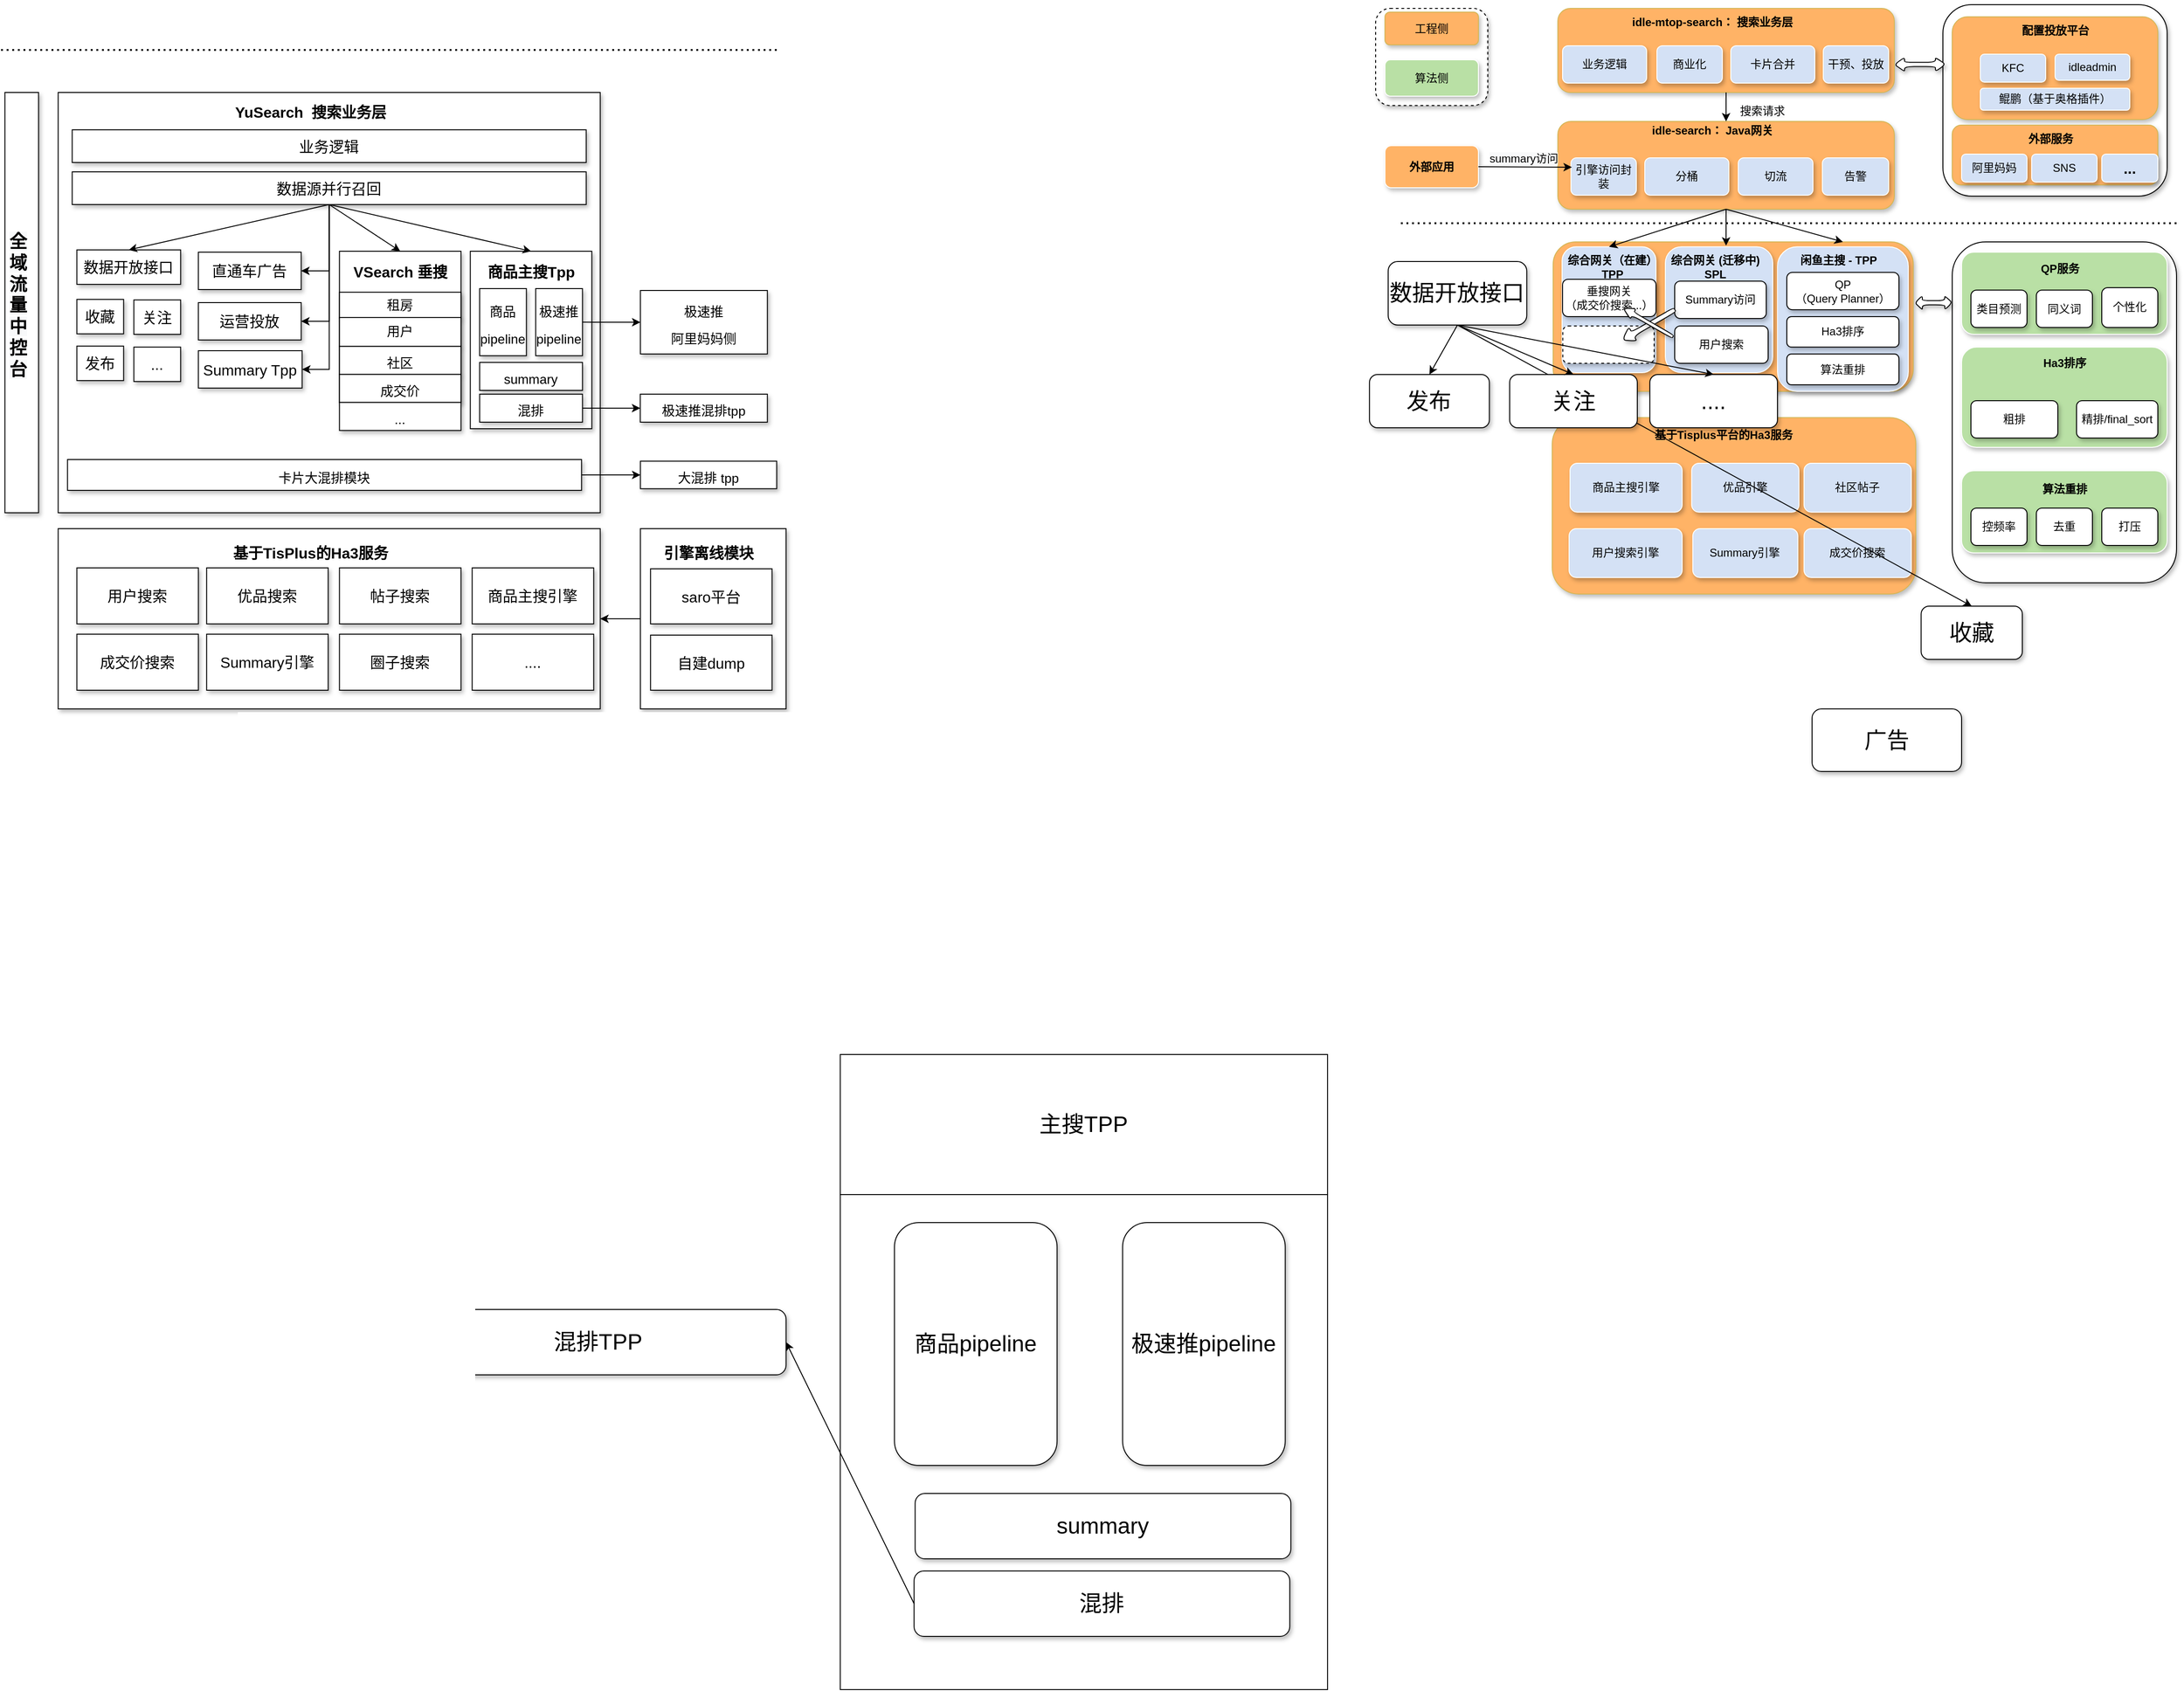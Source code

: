 <mxfile version="15.5.5" type="github">
  <diagram id="73XBl6DxMWSLZ-Mzj7Kj" name="Page-1">
    <mxGraphModel dx="3708" dy="1172" grid="1" gridSize="10" guides="1" tooltips="1" connect="1" arrows="1" fold="1" page="1" pageScale="1" pageWidth="827" pageHeight="1169" math="0" shadow="0">
      <root>
        <mxCell id="0" />
        <mxCell id="1" parent="0" />
        <mxCell id="z_ON2gfmLrtd9v5Lrf8q-1" value="" style="endArrow=none;dashed=1;html=1;strokeColor=#000000;strokeWidth=2;dashPattern=1 2;" edge="1" parent="1">
          <mxGeometry width="50" height="50" relative="1" as="geometry">
            <mxPoint x="-73" y="800" as="sourcePoint" />
            <mxPoint x="757" y="800" as="targetPoint" />
          </mxGeometry>
        </mxCell>
        <mxCell id="z_ON2gfmLrtd9v5Lrf8q-2" value="" style="rounded=1;whiteSpace=wrap;html=1;shadow=1;" vertex="1" parent="1">
          <mxGeometry x="507" y="566" width="240" height="205" as="geometry" />
        </mxCell>
        <mxCell id="z_ON2gfmLrtd9v5Lrf8q-3" value="" style="rounded=1;whiteSpace=wrap;html=1;shadow=1;dashed=1;" vertex="1" parent="1">
          <mxGeometry x="-100" y="570" width="120" height="104" as="geometry" />
        </mxCell>
        <mxCell id="z_ON2gfmLrtd9v5Lrf8q-145" value="" style="rounded=0;whiteSpace=wrap;html=1;shadow=1;fontSize=24;" vertex="1" parent="1">
          <mxGeometry x="-1509.74" y="660" width="580" height="450" as="geometry" />
        </mxCell>
        <mxCell id="z_ON2gfmLrtd9v5Lrf8q-4" value="" style="rounded=1;whiteSpace=wrap;html=1;shadow=1;" vertex="1" parent="1">
          <mxGeometry x="517" y="820" width="240" height="365" as="geometry" />
        </mxCell>
        <mxCell id="z_ON2gfmLrtd9v5Lrf8q-5" value="" style="rounded=1;whiteSpace=wrap;html=1;fillColor=#FFB366;strokeColor=#d6b656;shadow=1;" vertex="1" parent="1">
          <mxGeometry x="90" y="820" width="385.25" height="160" as="geometry" />
        </mxCell>
        <mxCell id="z_ON2gfmLrtd9v5Lrf8q-6" value="" style="rounded=1;whiteSpace=wrap;html=1;fillColor=#FFB366;strokeColor=#d6b656;shadow=1;" vertex="1" parent="1">
          <mxGeometry x="95" y="570" width="360" height="90" as="geometry" />
        </mxCell>
        <mxCell id="z_ON2gfmLrtd9v5Lrf8q-7" value="&lt;b&gt;idle-mtop-search： 搜索业务层&lt;/b&gt;" style="text;html=1;resizable=0;autosize=1;align=center;verticalAlign=middle;points=[];fillColor=none;strokeColor=none;rounded=0;shadow=1;" vertex="1" parent="1">
          <mxGeometry x="165" y="575" width="190" height="20" as="geometry" />
        </mxCell>
        <mxCell id="z_ON2gfmLrtd9v5Lrf8q-8" value="" style="rounded=1;whiteSpace=wrap;html=1;fillColor=#FFB366;strokeColor=#d6b656;shadow=1;" vertex="1" parent="1">
          <mxGeometry x="95" y="691" width="360" height="94" as="geometry" />
        </mxCell>
        <mxCell id="z_ON2gfmLrtd9v5Lrf8q-9" value="&lt;b&gt;idle-search： Java网关&lt;/b&gt;" style="text;html=1;resizable=0;autosize=1;align=center;verticalAlign=middle;points=[];fillColor=none;strokeColor=none;rounded=0;shadow=1;" vertex="1" parent="1">
          <mxGeometry x="190" y="691" width="140" height="20" as="geometry" />
        </mxCell>
        <mxCell id="z_ON2gfmLrtd9v5Lrf8q-10" value="算法侧" style="rounded=1;whiteSpace=wrap;html=1;fillColor=#B9E0A5;strokeColor=#FFFFFF;shadow=1;" vertex="1" parent="1">
          <mxGeometry x="-90" y="625" width="100" height="39" as="geometry" />
        </mxCell>
        <mxCell id="z_ON2gfmLrtd9v5Lrf8q-11" value="工程侧" style="rounded=1;whiteSpace=wrap;html=1;fillColor=#FFB366;strokeColor=#d6b656;shadow=1;" vertex="1" parent="1">
          <mxGeometry x="-90" y="574" width="100" height="35" as="geometry" />
        </mxCell>
        <mxCell id="z_ON2gfmLrtd9v5Lrf8q-12" value="卡片合并" style="rounded=1;whiteSpace=wrap;html=1;fillColor=#D4E1F5;strokeColor=#FFFFFF;shadow=1;" vertex="1" parent="1">
          <mxGeometry x="280" y="610" width="90" height="40" as="geometry" />
        </mxCell>
        <mxCell id="z_ON2gfmLrtd9v5Lrf8q-13" value="业务逻辑" style="rounded=1;whiteSpace=wrap;html=1;fillColor=#D4E1F5;strokeColor=#FFFFFF;shadow=1;" vertex="1" parent="1">
          <mxGeometry x="100" y="610" width="90" height="40" as="geometry" />
        </mxCell>
        <mxCell id="z_ON2gfmLrtd9v5Lrf8q-14" value="干预、投放" style="rounded=1;whiteSpace=wrap;html=1;fillColor=#D4E1F5;strokeColor=#FFFFFF;shadow=1;" vertex="1" parent="1">
          <mxGeometry x="379" y="610" width="70" height="40" as="geometry" />
        </mxCell>
        <mxCell id="z_ON2gfmLrtd9v5Lrf8q-15" value="商业化" style="rounded=1;whiteSpace=wrap;html=1;fillColor=#D4E1F5;strokeColor=#FFFFFF;shadow=1;" vertex="1" parent="1">
          <mxGeometry x="201" y="610" width="70" height="40" as="geometry" />
        </mxCell>
        <mxCell id="z_ON2gfmLrtd9v5Lrf8q-16" value="" style="rounded=1;whiteSpace=wrap;html=1;fillColor=#FFB366;strokeColor=#d6b656;shadow=1;" vertex="1" parent="1">
          <mxGeometry x="517" y="579" width="220" height="110" as="geometry" />
        </mxCell>
        <mxCell id="z_ON2gfmLrtd9v5Lrf8q-17" value="鲲鹏（基于奥格插件）" style="rounded=1;whiteSpace=wrap;html=1;fillColor=#D4E1F5;strokeColor=#FFFFFF;shadow=1;" vertex="1" parent="1">
          <mxGeometry x="547" y="655.5" width="160" height="23.5" as="geometry" />
        </mxCell>
        <mxCell id="z_ON2gfmLrtd9v5Lrf8q-18" value="&lt;b&gt;配置投放平台&lt;/b&gt;" style="text;html=1;resizable=0;autosize=1;align=center;verticalAlign=middle;points=[];fillColor=none;strokeColor=none;rounded=0;shadow=1;" vertex="1" parent="1">
          <mxGeometry x="582" y="584" width="90" height="20" as="geometry" />
        </mxCell>
        <mxCell id="z_ON2gfmLrtd9v5Lrf8q-19" value="idleadmin" style="rounded=1;whiteSpace=wrap;html=1;fillColor=#D4E1F5;strokeColor=#FFFFFF;shadow=1;" vertex="1" parent="1">
          <mxGeometry x="627" y="619" width="80" height="28" as="geometry" />
        </mxCell>
        <mxCell id="z_ON2gfmLrtd9v5Lrf8q-20" value="引擎访问封装" style="rounded=1;whiteSpace=wrap;html=1;fillColor=#D4E1F5;strokeColor=#FFFFFF;shadow=1;" vertex="1" parent="1">
          <mxGeometry x="109" y="730" width="70" height="40" as="geometry" />
        </mxCell>
        <mxCell id="z_ON2gfmLrtd9v5Lrf8q-21" value="分桶" style="rounded=1;whiteSpace=wrap;html=1;fillColor=#D4E1F5;strokeColor=#FFFFFF;shadow=1;" vertex="1" parent="1">
          <mxGeometry x="188" y="730" width="90" height="40" as="geometry" />
        </mxCell>
        <mxCell id="z_ON2gfmLrtd9v5Lrf8q-22" value="切流" style="rounded=1;whiteSpace=wrap;html=1;fillColor=#D4E1F5;strokeColor=#FFFFFF;shadow=1;" vertex="1" parent="1">
          <mxGeometry x="288" y="730" width="80" height="40" as="geometry" />
        </mxCell>
        <mxCell id="z_ON2gfmLrtd9v5Lrf8q-23" value="告警" style="rounded=1;whiteSpace=wrap;html=1;fillColor=#D4E1F5;strokeColor=#FFFFFF;shadow=1;" vertex="1" parent="1">
          <mxGeometry x="378" y="730" width="71" height="40" as="geometry" />
        </mxCell>
        <mxCell id="z_ON2gfmLrtd9v5Lrf8q-24" value="&lt;b&gt;外部应用&lt;/b&gt;" style="rounded=1;whiteSpace=wrap;html=1;fillColor=#FFB366;strokeColor=#FFFFFF;shadow=1;" vertex="1" parent="1">
          <mxGeometry x="-90" y="717" width="100" height="45" as="geometry" />
        </mxCell>
        <mxCell id="z_ON2gfmLrtd9v5Lrf8q-25" value="" style="endArrow=classic;html=1;exitX=1;exitY=0.5;exitDx=0;exitDy=0;" edge="1" parent="1" source="z_ON2gfmLrtd9v5Lrf8q-24">
          <mxGeometry width="50" height="50" relative="1" as="geometry">
            <mxPoint x="380" y="581" as="sourcePoint" />
            <mxPoint x="110" y="740" as="targetPoint" />
          </mxGeometry>
        </mxCell>
        <mxCell id="z_ON2gfmLrtd9v5Lrf8q-26" value="&lt;span style=&quot;color: rgb(0 , 0 , 0) ; font-family: &amp;#34;helvetica&amp;#34; ; font-size: 12px ; font-style: normal ; font-weight: 400 ; letter-spacing: normal ; text-align: center ; text-indent: 0px ; text-transform: none ; word-spacing: 0px ; background-color: rgb(248 , 249 , 250) ; display: inline ; float: none&quot;&gt;summary访问&lt;/span&gt;" style="text;whiteSpace=wrap;html=1;" vertex="1" parent="1">
          <mxGeometry x="20" y="717" width="90" height="30" as="geometry" />
        </mxCell>
        <mxCell id="z_ON2gfmLrtd9v5Lrf8q-27" value="" style="endArrow=classic;html=1;exitX=0.5;exitY=1;exitDx=0;exitDy=0;entryX=0.5;entryY=0;entryDx=0;entryDy=0;" edge="1" parent="1" source="z_ON2gfmLrtd9v5Lrf8q-6" target="z_ON2gfmLrtd9v5Lrf8q-8">
          <mxGeometry width="50" height="50" relative="1" as="geometry">
            <mxPoint x="380" y="700" as="sourcePoint" />
            <mxPoint x="430" y="650" as="targetPoint" />
          </mxGeometry>
        </mxCell>
        <mxCell id="z_ON2gfmLrtd9v5Lrf8q-28" value="&lt;span style=&quot;color: rgb(0 , 0 , 0) ; font-family: &amp;#34;helvetica&amp;#34; ; font-size: 12px ; font-style: normal ; font-weight: 400 ; letter-spacing: normal ; text-align: center ; text-indent: 0px ; text-transform: none ; word-spacing: 0px ; background-color: rgb(248 , 249 , 250) ; display: inline ; float: none&quot;&gt;搜索请求&lt;/span&gt;" style="text;whiteSpace=wrap;html=1;" vertex="1" parent="1">
          <mxGeometry x="288" y="666" width="90" height="30" as="geometry" />
        </mxCell>
        <mxCell id="z_ON2gfmLrtd9v5Lrf8q-29" value="" style="rounded=1;whiteSpace=wrap;html=1;fillColor=#D4E1F5;strokeColor=#FFFFFF;shadow=1;" vertex="1" parent="1">
          <mxGeometry x="330" y="825.25" width="140" height="154.75" as="geometry" />
        </mxCell>
        <mxCell id="z_ON2gfmLrtd9v5Lrf8q-30" value="&lt;b&gt;闲鱼主搜 - TPP&lt;/b&gt;" style="text;html=1;resizable=0;autosize=1;align=center;verticalAlign=middle;points=[];fillColor=none;strokeColor=none;rounded=0;shadow=1;" vertex="1" parent="1">
          <mxGeometry x="345" y="830" width="100" height="20" as="geometry" />
        </mxCell>
        <mxCell id="z_ON2gfmLrtd9v5Lrf8q-31" value="" style="rounded=1;whiteSpace=wrap;html=1;fillColor=#D4E1F5;strokeColor=#FFFFFF;shadow=1;" vertex="1" parent="1">
          <mxGeometry x="210" y="825.25" width="115" height="134.75" as="geometry" />
        </mxCell>
        <mxCell id="z_ON2gfmLrtd9v5Lrf8q-32" value="&lt;b&gt;综合网关 (迁移中)&lt;br&gt;SPL&lt;br&gt;&lt;/b&gt;" style="text;html=1;resizable=0;autosize=1;align=center;verticalAlign=middle;points=[];fillColor=none;strokeColor=none;rounded=0;shadow=1;" vertex="1" parent="1">
          <mxGeometry x="208" y="832" width="110" height="30" as="geometry" />
        </mxCell>
        <mxCell id="z_ON2gfmLrtd9v5Lrf8q-33" value="" style="rounded=1;whiteSpace=wrap;html=1;fillColor=#D4E1F5;shadow=1;strokeColor=#FFFFFF;" vertex="1" parent="1">
          <mxGeometry x="99.5" y="825.25" width="100.5" height="134.75" as="geometry" />
        </mxCell>
        <mxCell id="z_ON2gfmLrtd9v5Lrf8q-34" value="QP&lt;br&gt;（Query Planner）" style="rounded=1;whiteSpace=wrap;html=1;fillColor=#FFFFFF;strokeColor=#000000;shadow=1;" vertex="1" parent="1">
          <mxGeometry x="340" y="852.63" width="120" height="40" as="geometry" />
        </mxCell>
        <mxCell id="z_ON2gfmLrtd9v5Lrf8q-35" value="算法重排" style="rounded=1;whiteSpace=wrap;html=1;fillColor=#FFFFFF;strokeColor=#000000;shadow=1;" vertex="1" parent="1">
          <mxGeometry x="340" y="940" width="120" height="33" as="geometry" />
        </mxCell>
        <mxCell id="z_ON2gfmLrtd9v5Lrf8q-36" value="&lt;b&gt;综合网关（在建）&lt;br&gt;TPP&lt;/b&gt;" style="text;html=1;resizable=0;autosize=1;align=center;verticalAlign=middle;points=[];fillColor=none;strokeColor=none;rounded=0;shadow=1;" vertex="1" parent="1">
          <mxGeometry x="98" y="832" width="110" height="30" as="geometry" />
        </mxCell>
        <mxCell id="z_ON2gfmLrtd9v5Lrf8q-37" value="垂搜网关&lt;br&gt;（成交价搜索...）" style="rounded=1;whiteSpace=wrap;html=1;fillColor=#FFFFFF;strokeColor=#000000;shadow=1;" vertex="1" parent="1">
          <mxGeometry x="100" y="860" width="100" height="40" as="geometry" />
        </mxCell>
        <mxCell id="z_ON2gfmLrtd9v5Lrf8q-38" value="" style="rounded=1;whiteSpace=wrap;html=1;fillColor=#FFFFFF;strokeColor=#000000;shadow=1;dashed=1;" vertex="1" parent="1">
          <mxGeometry x="100.25" y="910" width="97.75" height="40" as="geometry" />
        </mxCell>
        <mxCell id="z_ON2gfmLrtd9v5Lrf8q-39" value="Summary访问" style="rounded=1;whiteSpace=wrap;html=1;fillColor=#FFFFFF;strokeColor=#000000;shadow=1;" vertex="1" parent="1">
          <mxGeometry x="220" y="862" width="98" height="40" as="geometry" />
        </mxCell>
        <mxCell id="z_ON2gfmLrtd9v5Lrf8q-40" value="用户搜索" style="rounded=1;whiteSpace=wrap;html=1;fillColor=#FFFFFF;strokeColor=#000000;shadow=1;" vertex="1" parent="1">
          <mxGeometry x="220" y="910" width="100" height="40" as="geometry" />
        </mxCell>
        <mxCell id="z_ON2gfmLrtd9v5Lrf8q-41" value="" style="endArrow=classic;html=1;exitX=0.5;exitY=1;exitDx=0;exitDy=0;entryX=0.5;entryY=0;entryDx=0;entryDy=0;" edge="1" parent="1" source="z_ON2gfmLrtd9v5Lrf8q-8" target="z_ON2gfmLrtd9v5Lrf8q-33">
          <mxGeometry width="50" height="50" relative="1" as="geometry">
            <mxPoint x="285" y="794" as="sourcePoint" />
            <mxPoint x="295" y="710" as="targetPoint" />
          </mxGeometry>
        </mxCell>
        <mxCell id="z_ON2gfmLrtd9v5Lrf8q-42" value="" style="endArrow=classic;html=1;exitX=0.5;exitY=1;exitDx=0;exitDy=0;" edge="1" parent="1" source="z_ON2gfmLrtd9v5Lrf8q-8">
          <mxGeometry width="50" height="50" relative="1" as="geometry">
            <mxPoint x="280" y="790" as="sourcePoint" />
            <mxPoint x="275" y="824" as="targetPoint" />
          </mxGeometry>
        </mxCell>
        <mxCell id="z_ON2gfmLrtd9v5Lrf8q-43" value="" style="endArrow=classic;html=1;exitX=0.5;exitY=1;exitDx=0;exitDy=0;" edge="1" parent="1" source="z_ON2gfmLrtd9v5Lrf8q-8">
          <mxGeometry width="50" height="50" relative="1" as="geometry">
            <mxPoint x="280" y="794" as="sourcePoint" />
            <mxPoint x="400" y="820" as="targetPoint" />
          </mxGeometry>
        </mxCell>
        <mxCell id="z_ON2gfmLrtd9v5Lrf8q-44" value="" style="shape=singleArrow;direction=west;whiteSpace=wrap;html=1;rounded=1;shadow=1;strokeColor=#000000;fillColor=#FFFFFF;gradientColor=none;rotation=-30;arrowWidth=0.298;arrowSize=0.2;" vertex="1" parent="1">
          <mxGeometry x="159.54" y="900.3" width="65" height="17.13" as="geometry" />
        </mxCell>
        <mxCell id="z_ON2gfmLrtd9v5Lrf8q-45" value="" style="shape=singleArrow;direction=west;whiteSpace=wrap;html=1;rounded=1;shadow=1;strokeColor=#000000;fillColor=#FFFFFF;gradientColor=none;rotation=30;arrowWidth=0.298;arrowSize=0.2;" vertex="1" parent="1">
          <mxGeometry x="160.77" y="899.91" width="61.46" height="12.63" as="geometry" />
        </mxCell>
        <mxCell id="z_ON2gfmLrtd9v5Lrf8q-46" value="" style="rounded=1;whiteSpace=wrap;html=1;fillColor=#FFB366;strokeColor=#d6b656;shadow=1;" vertex="1" parent="1">
          <mxGeometry x="89" y="1008.18" width="389" height="188.82" as="geometry" />
        </mxCell>
        <mxCell id="z_ON2gfmLrtd9v5Lrf8q-47" value="商品主搜引擎" style="rounded=1;whiteSpace=wrap;html=1;fillColor=#D4E1F5;shadow=1;strokeColor=#FFFFFF;" vertex="1" parent="1">
          <mxGeometry x="108" y="1057" width="120" height="52.37" as="geometry" />
        </mxCell>
        <mxCell id="z_ON2gfmLrtd9v5Lrf8q-48" value="" style="shape=doubleArrow;whiteSpace=wrap;html=1;rounded=1;shadow=1;strokeColor=#000000;fillColor=#FFFFFF;gradientColor=none;" vertex="1" parent="1">
          <mxGeometry x="455" y="622.5" width="55" height="15" as="geometry" />
        </mxCell>
        <mxCell id="z_ON2gfmLrtd9v5Lrf8q-49" value="用户搜索引擎" style="rounded=1;whiteSpace=wrap;html=1;fillColor=#D4E1F5;shadow=1;strokeColor=#FFFFFF;" vertex="1" parent="1">
          <mxGeometry x="107" y="1127" width="121" height="52.37" as="geometry" />
        </mxCell>
        <mxCell id="z_ON2gfmLrtd9v5Lrf8q-50" value="优品引擎" style="rounded=1;whiteSpace=wrap;html=1;fillColor=#D4E1F5;shadow=1;strokeColor=#FFFFFF;" vertex="1" parent="1">
          <mxGeometry x="238.17" y="1057" width="114.83" height="52.37" as="geometry" />
        </mxCell>
        <mxCell id="z_ON2gfmLrtd9v5Lrf8q-51" value="Summary引擎" style="rounded=1;whiteSpace=wrap;html=1;fillColor=#D4E1F5;shadow=1;strokeColor=#FFFFFF;" vertex="1" parent="1">
          <mxGeometry x="239.38" y="1127" width="112.41" height="52.37" as="geometry" />
        </mxCell>
        <mxCell id="z_ON2gfmLrtd9v5Lrf8q-52" value="社区帖子" style="rounded=1;whiteSpace=wrap;html=1;fillColor=#D4E1F5;shadow=1;strokeColor=#FFFFFF;" vertex="1" parent="1">
          <mxGeometry x="358.42" y="1057" width="114.83" height="52.37" as="geometry" />
        </mxCell>
        <mxCell id="z_ON2gfmLrtd9v5Lrf8q-53" value="成交价搜索" style="rounded=1;whiteSpace=wrap;html=1;fillColor=#D4E1F5;shadow=1;strokeColor=#FFFFFF;" vertex="1" parent="1">
          <mxGeometry x="358.42" y="1127" width="114.83" height="52.37" as="geometry" />
        </mxCell>
        <mxCell id="z_ON2gfmLrtd9v5Lrf8q-54" value="&lt;b&gt;基于Tisplus平台的Ha3服务&lt;/b&gt;" style="text;html=1;resizable=0;autosize=1;align=center;verticalAlign=middle;points=[];fillColor=none;strokeColor=none;rounded=0;shadow=1;" vertex="1" parent="1">
          <mxGeometry x="191.79" y="1017" width="160" height="20" as="geometry" />
        </mxCell>
        <mxCell id="z_ON2gfmLrtd9v5Lrf8q-55" value="" style="endArrow=classic;html=1;" edge="1" parent="1">
          <mxGeometry width="50" height="50" relative="1" as="geometry">
            <mxPoint x="285" y="970" as="sourcePoint" />
            <mxPoint x="285" y="1012" as="targetPoint" />
          </mxGeometry>
        </mxCell>
        <mxCell id="z_ON2gfmLrtd9v5Lrf8q-56" value="" style="rounded=1;whiteSpace=wrap;html=1;fillColor=#B9E0A5;strokeColor=#FFFFFF;shadow=1;" vertex="1" parent="1">
          <mxGeometry x="527" y="831" width="220" height="88" as="geometry" />
        </mxCell>
        <mxCell id="z_ON2gfmLrtd9v5Lrf8q-57" value="&lt;b&gt;QP服务&lt;/b&gt;" style="text;html=1;resizable=0;autosize=1;align=center;verticalAlign=middle;points=[];fillColor=none;strokeColor=none;rounded=0;shadow=1;" vertex="1" parent="1">
          <mxGeometry x="602" y="839" width="60" height="20" as="geometry" />
        </mxCell>
        <mxCell id="z_ON2gfmLrtd9v5Lrf8q-58" value="类目预测" style="rounded=1;whiteSpace=wrap;html=1;fillColor=#FFFFFF;strokeColor=#000000;shadow=1;" vertex="1" parent="1">
          <mxGeometry x="537" y="871.63" width="60" height="40" as="geometry" />
        </mxCell>
        <mxCell id="z_ON2gfmLrtd9v5Lrf8q-59" value="同义词" style="rounded=1;whiteSpace=wrap;html=1;fillColor=#FFFFFF;strokeColor=#000000;shadow=1;" vertex="1" parent="1">
          <mxGeometry x="607" y="871.63" width="60" height="40" as="geometry" />
        </mxCell>
        <mxCell id="z_ON2gfmLrtd9v5Lrf8q-60" value="个性化" style="rounded=1;whiteSpace=wrap;html=1;fillColor=#FFFFFF;strokeColor=#000000;shadow=1;" vertex="1" parent="1">
          <mxGeometry x="677" y="869" width="60" height="42.63" as="geometry" />
        </mxCell>
        <mxCell id="z_ON2gfmLrtd9v5Lrf8q-61" value="" style="rounded=1;whiteSpace=wrap;html=1;fillColor=#B9E0A5;strokeColor=#FFFFFF;shadow=1;" vertex="1" parent="1">
          <mxGeometry x="527" y="1065" width="220" height="88" as="geometry" />
        </mxCell>
        <mxCell id="z_ON2gfmLrtd9v5Lrf8q-62" value="&lt;b&gt;算法重排&lt;/b&gt;" style="text;html=1;resizable=0;autosize=1;align=center;verticalAlign=middle;points=[];fillColor=none;strokeColor=none;rounded=0;shadow=1;" vertex="1" parent="1">
          <mxGeometry x="607" y="1075" width="60" height="20" as="geometry" />
        </mxCell>
        <mxCell id="z_ON2gfmLrtd9v5Lrf8q-63" value="控频率" style="rounded=1;whiteSpace=wrap;html=1;fillColor=#FFFFFF;strokeColor=#000000;shadow=1;" vertex="1" parent="1">
          <mxGeometry x="537" y="1105" width="60" height="40" as="geometry" />
        </mxCell>
        <mxCell id="z_ON2gfmLrtd9v5Lrf8q-64" value="去重" style="rounded=1;whiteSpace=wrap;html=1;fillColor=#FFFFFF;strokeColor=#000000;shadow=1;" vertex="1" parent="1">
          <mxGeometry x="607" y="1105" width="60" height="40" as="geometry" />
        </mxCell>
        <mxCell id="z_ON2gfmLrtd9v5Lrf8q-65" value="打压" style="rounded=1;whiteSpace=wrap;html=1;fillColor=#FFFFFF;strokeColor=#000000;shadow=1;" vertex="1" parent="1">
          <mxGeometry x="677" y="1105" width="60" height="40" as="geometry" />
        </mxCell>
        <mxCell id="z_ON2gfmLrtd9v5Lrf8q-66" value="" style="shape=doubleArrow;whiteSpace=wrap;html=1;rounded=1;shadow=1;strokeColor=#000000;fillColor=#FFFFFF;gradientColor=none;" vertex="1" parent="1">
          <mxGeometry x="477" y="877.63" width="40" height="15" as="geometry" />
        </mxCell>
        <mxCell id="z_ON2gfmLrtd9v5Lrf8q-67" value="KFC" style="rounded=1;whiteSpace=wrap;html=1;fillColor=#D4E1F5;strokeColor=#FFFFFF;shadow=1;" vertex="1" parent="1">
          <mxGeometry x="547" y="619" width="70" height="30" as="geometry" />
        </mxCell>
        <mxCell id="z_ON2gfmLrtd9v5Lrf8q-68" value="" style="rounded=1;whiteSpace=wrap;html=1;fillColor=#FFB366;strokeColor=#d6b656;shadow=1;" vertex="1" parent="1">
          <mxGeometry x="517" y="695" width="220" height="64" as="geometry" />
        </mxCell>
        <mxCell id="z_ON2gfmLrtd9v5Lrf8q-69" value="&lt;b&gt;外部服务&lt;/b&gt;" style="text;html=1;resizable=0;autosize=1;align=center;verticalAlign=middle;points=[];fillColor=none;strokeColor=none;rounded=0;shadow=1;" vertex="1" parent="1">
          <mxGeometry x="592" y="700" width="60" height="20" as="geometry" />
        </mxCell>
        <mxCell id="z_ON2gfmLrtd9v5Lrf8q-70" value="阿里妈妈" style="rounded=1;whiteSpace=wrap;html=1;fillColor=#D4E1F5;strokeColor=#FFFFFF;shadow=1;" vertex="1" parent="1">
          <mxGeometry x="527" y="726" width="70" height="30" as="geometry" />
        </mxCell>
        <mxCell id="z_ON2gfmLrtd9v5Lrf8q-71" value="SNS" style="rounded=1;whiteSpace=wrap;html=1;fillColor=#D4E1F5;strokeColor=#FFFFFF;shadow=1;" vertex="1" parent="1">
          <mxGeometry x="602" y="726" width="70" height="30" as="geometry" />
        </mxCell>
        <mxCell id="z_ON2gfmLrtd9v5Lrf8q-72" value="&lt;font style=&quot;font-size: 16px&quot;&gt;&lt;b&gt;...&lt;/b&gt;&lt;/font&gt;" style="rounded=1;whiteSpace=wrap;html=1;fillColor=#D4E1F5;strokeColor=#FFFFFF;shadow=1;" vertex="1" parent="1">
          <mxGeometry x="677" y="726" width="60" height="30" as="geometry" />
        </mxCell>
        <mxCell id="z_ON2gfmLrtd9v5Lrf8q-73" value="Ha3排序" style="rounded=1;whiteSpace=wrap;html=1;fillColor=#FFFFFF;strokeColor=#000000;shadow=1;" vertex="1" parent="1">
          <mxGeometry x="340" y="900" width="120" height="32.63" as="geometry" />
        </mxCell>
        <mxCell id="z_ON2gfmLrtd9v5Lrf8q-74" value="" style="rounded=1;whiteSpace=wrap;html=1;fillColor=#B9E0A5;strokeColor=#FFFFFF;shadow=1;" vertex="1" parent="1">
          <mxGeometry x="527" y="932.63" width="220" height="107.37" as="geometry" />
        </mxCell>
        <mxCell id="z_ON2gfmLrtd9v5Lrf8q-75" value="&lt;b&gt;Ha3排序&lt;/b&gt;" style="text;html=1;resizable=0;autosize=1;align=center;verticalAlign=middle;points=[];fillColor=none;strokeColor=none;rounded=0;shadow=1;" vertex="1" parent="1">
          <mxGeometry x="607" y="940" width="60" height="20" as="geometry" />
        </mxCell>
        <mxCell id="z_ON2gfmLrtd9v5Lrf8q-76" value="粗排" style="rounded=1;whiteSpace=wrap;html=1;fillColor=#FFFFFF;strokeColor=#000000;shadow=1;" vertex="1" parent="1">
          <mxGeometry x="537" y="990" width="93" height="40" as="geometry" />
        </mxCell>
        <mxCell id="z_ON2gfmLrtd9v5Lrf8q-77" value="精排/final_sort" style="rounded=1;whiteSpace=wrap;html=1;fillColor=#FFFFFF;strokeColor=#000000;shadow=1;" vertex="1" parent="1">
          <mxGeometry x="650" y="990" width="87" height="40" as="geometry" />
        </mxCell>
        <mxCell id="z_ON2gfmLrtd9v5Lrf8q-79" value="&lt;b style=&quot;font-size: 16px&quot;&gt;YuSearch&amp;nbsp; 搜索业务层&lt;/b&gt;" style="text;html=1;resizable=0;autosize=1;align=center;verticalAlign=middle;points=[];fillColor=none;strokeColor=none;rounded=0;shadow=1;fontSize=16;" vertex="1" parent="1">
          <mxGeometry x="-1329.74" y="671" width="180" height="20" as="geometry" />
        </mxCell>
        <mxCell id="z_ON2gfmLrtd9v5Lrf8q-82" value="" style="rounded=0;whiteSpace=wrap;html=1;shadow=1;" vertex="1" parent="1">
          <mxGeometry x="-1208.74" y="830" width="130" height="161.87" as="geometry" />
        </mxCell>
        <mxCell id="z_ON2gfmLrtd9v5Lrf8q-83" value="&lt;b style=&quot;font-size: 16px&quot;&gt;VSearch 垂搜&lt;/b&gt;" style="text;html=1;resizable=0;autosize=1;align=center;verticalAlign=middle;points=[];fillColor=none;strokeColor=none;rounded=0;shadow=1;fontSize=16;" vertex="1" parent="1">
          <mxGeometry x="-1203.74" y="841.87" width="120" height="20" as="geometry" />
        </mxCell>
        <mxCell id="z_ON2gfmLrtd9v5Lrf8q-84" value="租房" style="rounded=0;whiteSpace=wrap;html=1;shadow=1;fontSize=14;" vertex="1" parent="1">
          <mxGeometry x="-1208.74" y="873.87" width="130" height="28" as="geometry" />
        </mxCell>
        <mxCell id="z_ON2gfmLrtd9v5Lrf8q-85" value="用户" style="rounded=0;whiteSpace=wrap;html=1;shadow=1;fontSize=14;" vertex="1" parent="1">
          <mxGeometry x="-1208.74" y="900.94" width="130" height="30.93" as="geometry" />
        </mxCell>
        <mxCell id="z_ON2gfmLrtd9v5Lrf8q-86" value="&lt;font style=&quot;font-size: 14px&quot;&gt;社区&lt;/font&gt;" style="rounded=0;whiteSpace=wrap;html=1;shadow=1;fontSize=24;" vertex="1" parent="1">
          <mxGeometry x="-1208.74" y="931.87" width="130" height="30" as="geometry" />
        </mxCell>
        <mxCell id="z_ON2gfmLrtd9v5Lrf8q-95" value="" style="rounded=0;whiteSpace=wrap;html=1;fontSize=24;" vertex="1" parent="1">
          <mxGeometry x="-672.87" y="1840" width="521.42" height="530" as="geometry" />
        </mxCell>
        <mxCell id="z_ON2gfmLrtd9v5Lrf8q-96" value="商品pipeline" style="rounded=1;whiteSpace=wrap;html=1;shadow=1;fontSize=24;" vertex="1" parent="1">
          <mxGeometry x="-614.87" y="1870" width="174" height="260" as="geometry" />
        </mxCell>
        <mxCell id="z_ON2gfmLrtd9v5Lrf8q-97" value="summary" style="rounded=1;whiteSpace=wrap;html=1;shadow=1;fontSize=24;" vertex="1" parent="1">
          <mxGeometry x="-592.74" y="2160" width="402" height="70" as="geometry" />
        </mxCell>
        <mxCell id="z_ON2gfmLrtd9v5Lrf8q-98" value="极速推pipeline" style="rounded=1;whiteSpace=wrap;html=1;shadow=1;fontSize=24;" vertex="1" parent="1">
          <mxGeometry x="-370.74" y="1870" width="174" height="260" as="geometry" />
        </mxCell>
        <mxCell id="z_ON2gfmLrtd9v5Lrf8q-99" value="混排TPP" style="rounded=1;whiteSpace=wrap;html=1;shadow=1;fontSize=24;" vertex="1" parent="1">
          <mxGeometry x="-1132.87" y="1963" width="402" height="70" as="geometry" />
        </mxCell>
        <mxCell id="z_ON2gfmLrtd9v5Lrf8q-100" value="主搜TPP" style="rounded=0;whiteSpace=wrap;html=1;fontSize=24;" vertex="1" parent="1">
          <mxGeometry x="-672.87" y="1690" width="521.42" height="150" as="geometry" />
        </mxCell>
        <mxCell id="z_ON2gfmLrtd9v5Lrf8q-101" value="混排" style="rounded=1;whiteSpace=wrap;html=1;shadow=1;fontSize=24;" vertex="1" parent="1">
          <mxGeometry x="-593.87" y="2243" width="402" height="70" as="geometry" />
        </mxCell>
        <mxCell id="z_ON2gfmLrtd9v5Lrf8q-102" value="" style="endArrow=classic;html=1;rounded=0;fontSize=24;exitX=0;exitY=0.5;exitDx=0;exitDy=0;entryX=1;entryY=0.5;entryDx=0;entryDy=0;" edge="1" parent="1" source="z_ON2gfmLrtd9v5Lrf8q-101" target="z_ON2gfmLrtd9v5Lrf8q-99">
          <mxGeometry width="50" height="50" relative="1" as="geometry">
            <mxPoint x="-412.015" y="1290" as="sourcePoint" />
            <mxPoint x="-411.87" y="1420" as="targetPoint" />
          </mxGeometry>
        </mxCell>
        <mxCell id="z_ON2gfmLrtd9v5Lrf8q-104" value="&lt;span style=&quot;font-size: 14px&quot;&gt;成交价&lt;/span&gt;" style="rounded=0;whiteSpace=wrap;html=1;shadow=1;fontSize=24;" vertex="1" parent="1">
          <mxGeometry x="-1208.74" y="961.87" width="130" height="30" as="geometry" />
        </mxCell>
        <mxCell id="z_ON2gfmLrtd9v5Lrf8q-105" value="&lt;span style=&quot;font-size: 14px&quot;&gt;...&lt;/span&gt;" style="rounded=0;whiteSpace=wrap;html=1;shadow=1;fontSize=24;" vertex="1" parent="1">
          <mxGeometry x="-1208.74" y="991.87" width="130" height="30" as="geometry" />
        </mxCell>
        <mxCell id="z_ON2gfmLrtd9v5Lrf8q-107" value="" style="rounded=0;whiteSpace=wrap;html=1;shadow=1;" vertex="1" parent="1">
          <mxGeometry x="-1068.74" y="830" width="130" height="190" as="geometry" />
        </mxCell>
        <mxCell id="z_ON2gfmLrtd9v5Lrf8q-108" value="&lt;b&gt;商品主搜Tpp&lt;/b&gt;" style="text;html=1;resizable=0;autosize=1;align=center;verticalAlign=middle;points=[];fillColor=none;strokeColor=none;rounded=0;shadow=1;fontSize=16;" vertex="1" parent="1">
          <mxGeometry x="-1058.74" y="841.87" width="110" height="20" as="geometry" />
        </mxCell>
        <mxCell id="z_ON2gfmLrtd9v5Lrf8q-116" value="&lt;font style=&quot;font-size: 14px&quot;&gt;商品pipeline&lt;/font&gt;" style="rounded=0;whiteSpace=wrap;html=1;shadow=1;fontSize=24;" vertex="1" parent="1">
          <mxGeometry x="-1058.74" y="870" width="50" height="71.87" as="geometry" />
        </mxCell>
        <mxCell id="z_ON2gfmLrtd9v5Lrf8q-117" value="&lt;font style=&quot;font-size: 14px&quot;&gt;极速推pipeline&lt;/font&gt;" style="rounded=0;whiteSpace=wrap;html=1;shadow=1;fontSize=24;" vertex="1" parent="1">
          <mxGeometry x="-998.74" y="870" width="50" height="71.87" as="geometry" />
        </mxCell>
        <mxCell id="z_ON2gfmLrtd9v5Lrf8q-118" value="&lt;font style=&quot;font-size: 14px&quot;&gt;summary&lt;/font&gt;" style="rounded=0;whiteSpace=wrap;html=1;shadow=1;fontSize=24;" vertex="1" parent="1">
          <mxGeometry x="-1058.74" y="949" width="110" height="30" as="geometry" />
        </mxCell>
        <mxCell id="z_ON2gfmLrtd9v5Lrf8q-119" value="&lt;font style=&quot;font-size: 14px&quot;&gt;混排&lt;/font&gt;" style="rounded=0;whiteSpace=wrap;html=1;shadow=1;fontSize=24;" vertex="1" parent="1">
          <mxGeometry x="-1058.74" y="983" width="110" height="30" as="geometry" />
        </mxCell>
        <mxCell id="z_ON2gfmLrtd9v5Lrf8q-120" value="&lt;font style=&quot;font-size: 14px&quot;&gt;极速推混排tpp&lt;/font&gt;" style="rounded=0;whiteSpace=wrap;html=1;shadow=1;fontSize=24;" vertex="1" parent="1">
          <mxGeometry x="-886.87" y="983" width="136" height="30" as="geometry" />
        </mxCell>
        <mxCell id="z_ON2gfmLrtd9v5Lrf8q-121" value="" style="endArrow=classic;html=1;rounded=0;fontSize=24;exitX=1;exitY=0.5;exitDx=0;exitDy=0;entryX=0;entryY=0.5;entryDx=0;entryDy=0;" edge="1" parent="1" source="z_ON2gfmLrtd9v5Lrf8q-119" target="z_ON2gfmLrtd9v5Lrf8q-120">
          <mxGeometry width="50" height="50" relative="1" as="geometry">
            <mxPoint x="-736.24" y="1355" as="sourcePoint" />
            <mxPoint x="-873.24" y="1075" as="targetPoint" />
          </mxGeometry>
        </mxCell>
        <mxCell id="z_ON2gfmLrtd9v5Lrf8q-123" value="&lt;font style=&quot;font-size: 14px&quot;&gt;极速推&lt;br&gt;阿里妈妈侧&lt;br&gt;&lt;/font&gt;" style="rounded=0;whiteSpace=wrap;html=1;shadow=1;fontSize=24;" vertex="1" parent="1">
          <mxGeometry x="-886.74" y="872" width="135.87" height="68" as="geometry" />
        </mxCell>
        <mxCell id="z_ON2gfmLrtd9v5Lrf8q-124" value="" style="endArrow=classic;html=1;rounded=0;fontSize=24;exitX=1;exitY=0.5;exitDx=0;exitDy=0;entryX=0;entryY=0.5;entryDx=0;entryDy=0;" edge="1" parent="1" source="z_ON2gfmLrtd9v5Lrf8q-117" target="z_ON2gfmLrtd9v5Lrf8q-123">
          <mxGeometry width="50" height="50" relative="1" as="geometry">
            <mxPoint x="-949.74" y="1008" as="sourcePoint" />
            <mxPoint x="-909.74" y="1008" as="targetPoint" />
          </mxGeometry>
        </mxCell>
        <mxCell id="z_ON2gfmLrtd9v5Lrf8q-127" value="" style="endArrow=classic;html=1;rounded=0;fontSize=24;exitX=0.5;exitY=1;exitDx=0;exitDy=0;entryX=0.5;entryY=0;entryDx=0;entryDy=0;" edge="1" parent="1" source="z_ON2gfmLrtd9v5Lrf8q-130" target="z_ON2gfmLrtd9v5Lrf8q-131">
          <mxGeometry width="50" height="50" relative="1" as="geometry">
            <mxPoint x="-453.435" y="782" as="sourcePoint" />
            <mxPoint x="-590.435" y="882" as="targetPoint" />
          </mxGeometry>
        </mxCell>
        <mxCell id="z_ON2gfmLrtd9v5Lrf8q-128" value="Summary Tpp" style="rounded=0;whiteSpace=wrap;html=1;shadow=1;fontSize=16;" vertex="1" parent="1">
          <mxGeometry x="-1359.74" y="936.5" width="111" height="40" as="geometry" />
        </mxCell>
        <mxCell id="z_ON2gfmLrtd9v5Lrf8q-129" value="广告" style="rounded=1;whiteSpace=wrap;html=1;shadow=1;fontSize=24;" vertex="1" parent="1">
          <mxGeometry x="367.0" y="1320" width="160" height="67" as="geometry" />
        </mxCell>
        <mxCell id="z_ON2gfmLrtd9v5Lrf8q-130" value="数据开放接口" style="rounded=1;whiteSpace=wrap;html=1;shadow=1;fontSize=24;" vertex="1" parent="1">
          <mxGeometry x="-86.58" y="841" width="148.29" height="68" as="geometry" />
        </mxCell>
        <mxCell id="z_ON2gfmLrtd9v5Lrf8q-131" value="收藏" style="rounded=1;whiteSpace=wrap;html=1;shadow=1;fontSize=24;" vertex="1" parent="1">
          <mxGeometry x="483.71" y="1210" width="108.29" height="57" as="geometry" />
        </mxCell>
        <mxCell id="z_ON2gfmLrtd9v5Lrf8q-132" value="发布" style="rounded=1;whiteSpace=wrap;html=1;shadow=1;fontSize=24;" vertex="1" parent="1">
          <mxGeometry x="-106.58" y="962" width="128.29" height="57" as="geometry" />
        </mxCell>
        <mxCell id="z_ON2gfmLrtd9v5Lrf8q-133" value="" style="endArrow=classic;html=1;rounded=0;fontSize=24;exitX=0.5;exitY=1;exitDx=0;exitDy=0;entryX=0.5;entryY=0;entryDx=0;entryDy=0;" edge="1" parent="1" source="z_ON2gfmLrtd9v5Lrf8q-130" target="z_ON2gfmLrtd9v5Lrf8q-132">
          <mxGeometry width="50" height="50" relative="1" as="geometry">
            <mxPoint x="-2.435" y="919" as="sourcePoint" />
            <mxPoint x="-82.435" y="972" as="targetPoint" />
          </mxGeometry>
        </mxCell>
        <mxCell id="z_ON2gfmLrtd9v5Lrf8q-134" value="关注" style="rounded=1;whiteSpace=wrap;html=1;shadow=1;fontSize=24;" vertex="1" parent="1">
          <mxGeometry x="43.42" y="962" width="136.58" height="57" as="geometry" />
        </mxCell>
        <mxCell id="z_ON2gfmLrtd9v5Lrf8q-135" value="" style="endArrow=classic;html=1;rounded=0;fontSize=24;exitX=0.5;exitY=1;exitDx=0;exitDy=0;entryX=0.5;entryY=0;entryDx=0;entryDy=0;" edge="1" parent="1" source="z_ON2gfmLrtd9v5Lrf8q-130" target="z_ON2gfmLrtd9v5Lrf8q-134">
          <mxGeometry width="50" height="50" relative="1" as="geometry">
            <mxPoint x="-2.435" y="919" as="sourcePoint" />
            <mxPoint x="-22.435" y="972" as="targetPoint" />
          </mxGeometry>
        </mxCell>
        <mxCell id="z_ON2gfmLrtd9v5Lrf8q-136" value="...." style="rounded=1;whiteSpace=wrap;html=1;shadow=1;fontSize=24;" vertex="1" parent="1">
          <mxGeometry x="193.42" y="962" width="136.58" height="57" as="geometry" />
        </mxCell>
        <mxCell id="z_ON2gfmLrtd9v5Lrf8q-137" value="" style="endArrow=classic;html=1;rounded=0;fontSize=24;exitX=0.5;exitY=1;exitDx=0;exitDy=0;entryX=0.5;entryY=0;entryDx=0;entryDy=0;" edge="1" parent="1" source="z_ON2gfmLrtd9v5Lrf8q-130" target="z_ON2gfmLrtd9v5Lrf8q-136">
          <mxGeometry width="50" height="50" relative="1" as="geometry">
            <mxPoint x="-2.435" y="919" as="sourcePoint" />
            <mxPoint x="121.71" y="972" as="targetPoint" />
          </mxGeometry>
        </mxCell>
        <mxCell id="z_ON2gfmLrtd9v5Lrf8q-138" value="" style="rounded=0;whiteSpace=wrap;html=1;shadow=1;fontSize=16;" vertex="1" parent="1">
          <mxGeometry x="-1566.74" y="660" width="36" height="450" as="geometry" />
        </mxCell>
        <mxCell id="z_ON2gfmLrtd9v5Lrf8q-139" value="直通车广告" style="rounded=0;whiteSpace=wrap;html=1;shadow=1;fontSize=16;" vertex="1" parent="1">
          <mxGeometry x="-1359.74" y="831" width="110" height="40" as="geometry" />
        </mxCell>
        <mxCell id="z_ON2gfmLrtd9v5Lrf8q-140" value="数据开放接口" style="rounded=0;whiteSpace=wrap;html=1;shadow=1;fontSize=16;" vertex="1" parent="1">
          <mxGeometry x="-1489.74" y="828.57" width="111" height="36.87" as="geometry" />
        </mxCell>
        <mxCell id="z_ON2gfmLrtd9v5Lrf8q-143" value="运营投放" style="rounded=0;whiteSpace=wrap;html=1;shadow=1;fontSize=16;" vertex="1" parent="1">
          <mxGeometry x="-1359.74" y="885" width="110" height="40" as="geometry" />
        </mxCell>
        <mxCell id="z_ON2gfmLrtd9v5Lrf8q-144" value="" style="endArrow=none;dashed=1;html=1;strokeColor=#000000;strokeWidth=2;dashPattern=1 2;" edge="1" parent="1">
          <mxGeometry width="50" height="50" relative="1" as="geometry">
            <mxPoint x="-1570.87" y="614.5" as="sourcePoint" />
            <mxPoint x="-740.87" y="614.5" as="targetPoint" />
          </mxGeometry>
        </mxCell>
        <mxCell id="z_ON2gfmLrtd9v5Lrf8q-147" value="&lt;font style=&quot;font-size: 14px&quot;&gt;大混排 tpp&lt;br&gt;&lt;/font&gt;" style="rounded=0;whiteSpace=wrap;html=1;shadow=1;fontSize=24;" vertex="1" parent="1">
          <mxGeometry x="-886.74" y="1054.75" width="145.87" height="29.5" as="geometry" />
        </mxCell>
        <mxCell id="z_ON2gfmLrtd9v5Lrf8q-149" value="收藏" style="rounded=0;whiteSpace=wrap;html=1;shadow=1;fontSize=16;" vertex="1" parent="1">
          <mxGeometry x="-1489.74" y="881.57" width="50" height="36.87" as="geometry" />
        </mxCell>
        <mxCell id="z_ON2gfmLrtd9v5Lrf8q-150" value="发布" style="rounded=0;whiteSpace=wrap;html=1;shadow=1;fontSize=16;" vertex="1" parent="1">
          <mxGeometry x="-1489.74" y="931.57" width="50" height="36.87" as="geometry" />
        </mxCell>
        <mxCell id="z_ON2gfmLrtd9v5Lrf8q-151" value="关注" style="rounded=0;whiteSpace=wrap;html=1;shadow=1;fontSize=16;" vertex="1" parent="1">
          <mxGeometry x="-1428.74" y="882.13" width="50" height="36.87" as="geometry" />
        </mxCell>
        <mxCell id="z_ON2gfmLrtd9v5Lrf8q-152" value="..." style="rounded=0;whiteSpace=wrap;html=1;shadow=1;fontSize=16;" vertex="1" parent="1">
          <mxGeometry x="-1428.74" y="932.63" width="50" height="36.87" as="geometry" />
        </mxCell>
        <mxCell id="z_ON2gfmLrtd9v5Lrf8q-153" value="数据源并行召回" style="rounded=0;whiteSpace=wrap;html=1;shadow=1;fontSize=16;" vertex="1" parent="1">
          <mxGeometry x="-1494.74" y="745" width="550" height="35" as="geometry" />
        </mxCell>
        <mxCell id="z_ON2gfmLrtd9v5Lrf8q-126" value="&lt;span style=&quot;font-size: 14px&quot;&gt;卡片大混排模块&lt;/span&gt;" style="rounded=0;whiteSpace=wrap;html=1;shadow=1;fontSize=24;" vertex="1" parent="1">
          <mxGeometry x="-1499.74" y="1053" width="550" height="33" as="geometry" />
        </mxCell>
        <mxCell id="z_ON2gfmLrtd9v5Lrf8q-148" value="" style="endArrow=classic;html=1;rounded=0;fontSize=24;exitX=1;exitY=0.5;exitDx=0;exitDy=0;entryX=0;entryY=0.5;entryDx=0;entryDy=0;" edge="1" parent="1" source="z_ON2gfmLrtd9v5Lrf8q-126" target="z_ON2gfmLrtd9v5Lrf8q-147">
          <mxGeometry width="50" height="50" relative="1" as="geometry">
            <mxPoint x="-938.74" y="1347" as="sourcePoint" />
            <mxPoint x="-880.87" y="1347" as="targetPoint" />
          </mxGeometry>
        </mxCell>
        <mxCell id="z_ON2gfmLrtd9v5Lrf8q-157" value="" style="endArrow=classic;html=1;rounded=0;fontSize=24;exitX=0.5;exitY=1;exitDx=0;exitDy=0;entryX=0.5;entryY=0;entryDx=0;entryDy=0;" edge="1" parent="1" source="z_ON2gfmLrtd9v5Lrf8q-153" target="z_ON2gfmLrtd9v5Lrf8q-107">
          <mxGeometry width="50" height="50" relative="1" as="geometry">
            <mxPoint x="-949.74" y="915.935" as="sourcePoint" />
            <mxPoint x="-891.74" y="916" as="targetPoint" />
          </mxGeometry>
        </mxCell>
        <mxCell id="z_ON2gfmLrtd9v5Lrf8q-158" value="" style="endArrow=classic;html=1;rounded=0;fontSize=24;exitX=0.5;exitY=1;exitDx=0;exitDy=0;entryX=0.5;entryY=0;entryDx=0;entryDy=0;" edge="1" parent="1" source="z_ON2gfmLrtd9v5Lrf8q-153" target="z_ON2gfmLrtd9v5Lrf8q-82">
          <mxGeometry width="50" height="50" relative="1" as="geometry">
            <mxPoint x="-939.74" y="925.935" as="sourcePoint" />
            <mxPoint x="-881.74" y="926" as="targetPoint" />
          </mxGeometry>
        </mxCell>
        <mxCell id="z_ON2gfmLrtd9v5Lrf8q-159" value="" style="endArrow=classic;html=1;rounded=0;fontSize=24;exitX=0.5;exitY=1;exitDx=0;exitDy=0;entryX=0.5;entryY=0;entryDx=0;entryDy=0;" edge="1" parent="1" source="z_ON2gfmLrtd9v5Lrf8q-153" target="z_ON2gfmLrtd9v5Lrf8q-140">
          <mxGeometry width="50" height="50" relative="1" as="geometry">
            <mxPoint x="-1214.74" y="800" as="sourcePoint" />
            <mxPoint x="-1144.74" y="840" as="targetPoint" />
          </mxGeometry>
        </mxCell>
        <mxCell id="z_ON2gfmLrtd9v5Lrf8q-162" value="" style="edgeStyle=segmentEdgeStyle;endArrow=classic;html=1;rounded=0;fontSize=16;entryX=1;entryY=0.5;entryDx=0;entryDy=0;" edge="1" parent="1" target="z_ON2gfmLrtd9v5Lrf8q-139">
          <mxGeometry width="50" height="50" relative="1" as="geometry">
            <mxPoint x="-1219.74" y="780" as="sourcePoint" />
            <mxPoint x="-1219.74" y="790" as="targetPoint" />
            <Array as="points">
              <mxPoint x="-1219.74" y="851" />
            </Array>
          </mxGeometry>
        </mxCell>
        <mxCell id="z_ON2gfmLrtd9v5Lrf8q-164" value="" style="edgeStyle=segmentEdgeStyle;endArrow=classic;html=1;rounded=0;fontSize=16;entryX=1;entryY=0.5;entryDx=0;entryDy=0;" edge="1" parent="1" target="z_ON2gfmLrtd9v5Lrf8q-143">
          <mxGeometry width="50" height="50" relative="1" as="geometry">
            <mxPoint x="-1219.74" y="780" as="sourcePoint" />
            <mxPoint x="-1239.74" y="861" as="targetPoint" />
            <Array as="points">
              <mxPoint x="-1219.74" y="905" />
            </Array>
          </mxGeometry>
        </mxCell>
        <mxCell id="z_ON2gfmLrtd9v5Lrf8q-165" value="" style="edgeStyle=segmentEdgeStyle;endArrow=classic;html=1;rounded=0;fontSize=16;entryX=1;entryY=0.5;entryDx=0;entryDy=0;" edge="1" parent="1" target="z_ON2gfmLrtd9v5Lrf8q-128">
          <mxGeometry width="50" height="50" relative="1" as="geometry">
            <mxPoint x="-1219.74" y="780" as="sourcePoint" />
            <mxPoint x="-1239.74" y="915" as="targetPoint" />
            <Array as="points">
              <mxPoint x="-1219.74" y="957" />
            </Array>
          </mxGeometry>
        </mxCell>
        <mxCell id="z_ON2gfmLrtd9v5Lrf8q-166" value="" style="rounded=0;whiteSpace=wrap;html=1;shadow=1;fontSize=24;" vertex="1" parent="1">
          <mxGeometry x="-1509.74" y="1127" width="580" height="193" as="geometry" />
        </mxCell>
        <mxCell id="z_ON2gfmLrtd9v5Lrf8q-167" value="业务逻辑" style="rounded=0;whiteSpace=wrap;html=1;shadow=1;fontSize=16;" vertex="1" parent="1">
          <mxGeometry x="-1494.74" y="700" width="550" height="35" as="geometry" />
        </mxCell>
        <mxCell id="z_ON2gfmLrtd9v5Lrf8q-168" value="&lt;meta charset=&quot;utf-8&quot; style=&quot;font-size: 19px;&quot;&gt;&lt;b style=&quot;color: rgb(0, 0, 0); font-family: helvetica; font-size: 19px; font-style: normal; letter-spacing: normal; text-align: center; text-indent: 0px; text-transform: none; word-spacing: 0px; background-color: rgb(248, 249, 250);&quot;&gt;全域流量中控台&lt;/b&gt;" style="text;whiteSpace=wrap;html=1;fontSize=19;" vertex="1" parent="1">
          <mxGeometry x="-1563.74" y="802" width="30" height="270" as="geometry" />
        </mxCell>
        <mxCell id="z_ON2gfmLrtd9v5Lrf8q-169" value="" style="rounded=0;whiteSpace=wrap;html=1;shadow=1;fontSize=24;" vertex="1" parent="1">
          <mxGeometry x="-886.74" y="1127" width="155.87" height="193" as="geometry" />
        </mxCell>
        <mxCell id="z_ON2gfmLrtd9v5Lrf8q-170" value="&lt;b style=&quot;font-size: 16px&quot;&gt;基于TisPlus的Ha3服务&lt;/b&gt;" style="text;html=1;resizable=0;autosize=1;align=center;verticalAlign=middle;points=[];fillColor=none;strokeColor=none;rounded=0;shadow=1;fontSize=16;" vertex="1" parent="1">
          <mxGeometry x="-1329.74" y="1143.18" width="180" height="20" as="geometry" />
        </mxCell>
        <mxCell id="z_ON2gfmLrtd9v5Lrf8q-171" value="商品主搜引擎" style="rounded=0;whiteSpace=wrap;html=1;shadow=1;fontSize=16;" vertex="1" parent="1">
          <mxGeometry x="-1066.74" y="1169" width="130" height="60" as="geometry" />
        </mxCell>
        <mxCell id="z_ON2gfmLrtd9v5Lrf8q-172" value="优品搜索" style="rounded=0;whiteSpace=wrap;html=1;shadow=1;fontSize=16;" vertex="1" parent="1">
          <mxGeometry x="-1350.87" y="1169" width="130" height="60" as="geometry" />
        </mxCell>
        <mxCell id="z_ON2gfmLrtd9v5Lrf8q-173" value="帖子搜索" style="rounded=0;whiteSpace=wrap;html=1;shadow=1;fontSize=16;" vertex="1" parent="1">
          <mxGeometry x="-1208.74" y="1169" width="130" height="60" as="geometry" />
        </mxCell>
        <mxCell id="z_ON2gfmLrtd9v5Lrf8q-174" value="用户搜索" style="rounded=0;whiteSpace=wrap;html=1;shadow=1;fontSize=16;" vertex="1" parent="1">
          <mxGeometry x="-1489.74" y="1169" width="130" height="60" as="geometry" />
        </mxCell>
        <mxCell id="z_ON2gfmLrtd9v5Lrf8q-175" value="...." style="rounded=0;whiteSpace=wrap;html=1;shadow=1;fontSize=16;" vertex="1" parent="1">
          <mxGeometry x="-1066.74" y="1240" width="130" height="60" as="geometry" />
        </mxCell>
        <mxCell id="z_ON2gfmLrtd9v5Lrf8q-176" value="Summary引擎" style="rounded=0;whiteSpace=wrap;html=1;shadow=1;fontSize=16;" vertex="1" parent="1">
          <mxGeometry x="-1350.87" y="1240" width="130" height="60" as="geometry" />
        </mxCell>
        <mxCell id="z_ON2gfmLrtd9v5Lrf8q-177" value="圈子搜索" style="rounded=0;whiteSpace=wrap;html=1;shadow=1;fontSize=16;" vertex="1" parent="1">
          <mxGeometry x="-1208.74" y="1240" width="130" height="60" as="geometry" />
        </mxCell>
        <mxCell id="z_ON2gfmLrtd9v5Lrf8q-178" value="成交价搜索" style="rounded=0;whiteSpace=wrap;html=1;shadow=1;fontSize=16;" vertex="1" parent="1">
          <mxGeometry x="-1489.74" y="1240" width="130" height="60" as="geometry" />
        </mxCell>
        <mxCell id="z_ON2gfmLrtd9v5Lrf8q-179" value="&lt;b&gt;引擎离线模块&lt;/b&gt;" style="text;html=1;resizable=0;autosize=1;align=center;verticalAlign=middle;points=[];fillColor=none;strokeColor=none;rounded=0;shadow=1;fontSize=16;" vertex="1" parent="1">
          <mxGeometry x="-868.87" y="1143.18" width="110" height="20" as="geometry" />
        </mxCell>
        <mxCell id="z_ON2gfmLrtd9v5Lrf8q-180" value="saro平台" style="rounded=0;whiteSpace=wrap;html=1;shadow=1;fontSize=16;" vertex="1" parent="1">
          <mxGeometry x="-875.87" y="1170" width="130" height="59" as="geometry" />
        </mxCell>
        <mxCell id="z_ON2gfmLrtd9v5Lrf8q-181" value="自建dump" style="rounded=0;whiteSpace=wrap;html=1;shadow=1;fontSize=16;" vertex="1" parent="1">
          <mxGeometry x="-875.87" y="1241" width="130" height="59" as="geometry" />
        </mxCell>
        <mxCell id="z_ON2gfmLrtd9v5Lrf8q-182" value="" style="endArrow=classic;html=1;rounded=0;fontSize=24;exitX=0;exitY=0.5;exitDx=0;exitDy=0;entryX=1;entryY=0.5;entryDx=0;entryDy=0;" edge="1" parent="1" source="z_ON2gfmLrtd9v5Lrf8q-169" target="z_ON2gfmLrtd9v5Lrf8q-166">
          <mxGeometry width="50" height="50" relative="1" as="geometry">
            <mxPoint x="-938.74" y="1008" as="sourcePoint" />
            <mxPoint x="-891.87" y="1008" as="targetPoint" />
          </mxGeometry>
        </mxCell>
      </root>
    </mxGraphModel>
  </diagram>
</mxfile>
